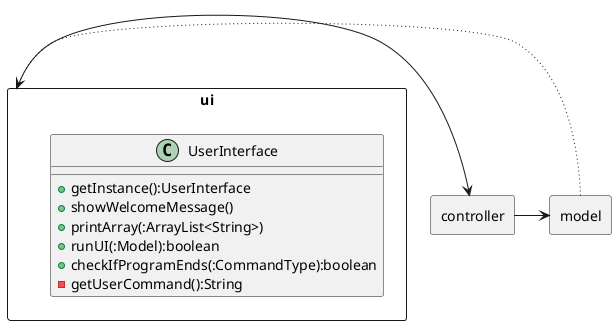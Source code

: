 @startuml
package ui <<rectangle>> {
    class UserInterface {
        + getInstance():UserInterface
        + showWelcomeMessage()
        + printArray(:ArrayList<String>)
        + runUI(:Model):boolean
        + checkIfProgramEnds(:CommandType):boolean
        - getUserCommand():String
    }
}

package controller <<rectangle>> {

}

package model <<rectangle>> {

}

ui -> controller
controller -> model
model -[dotted]> ui

@enduml